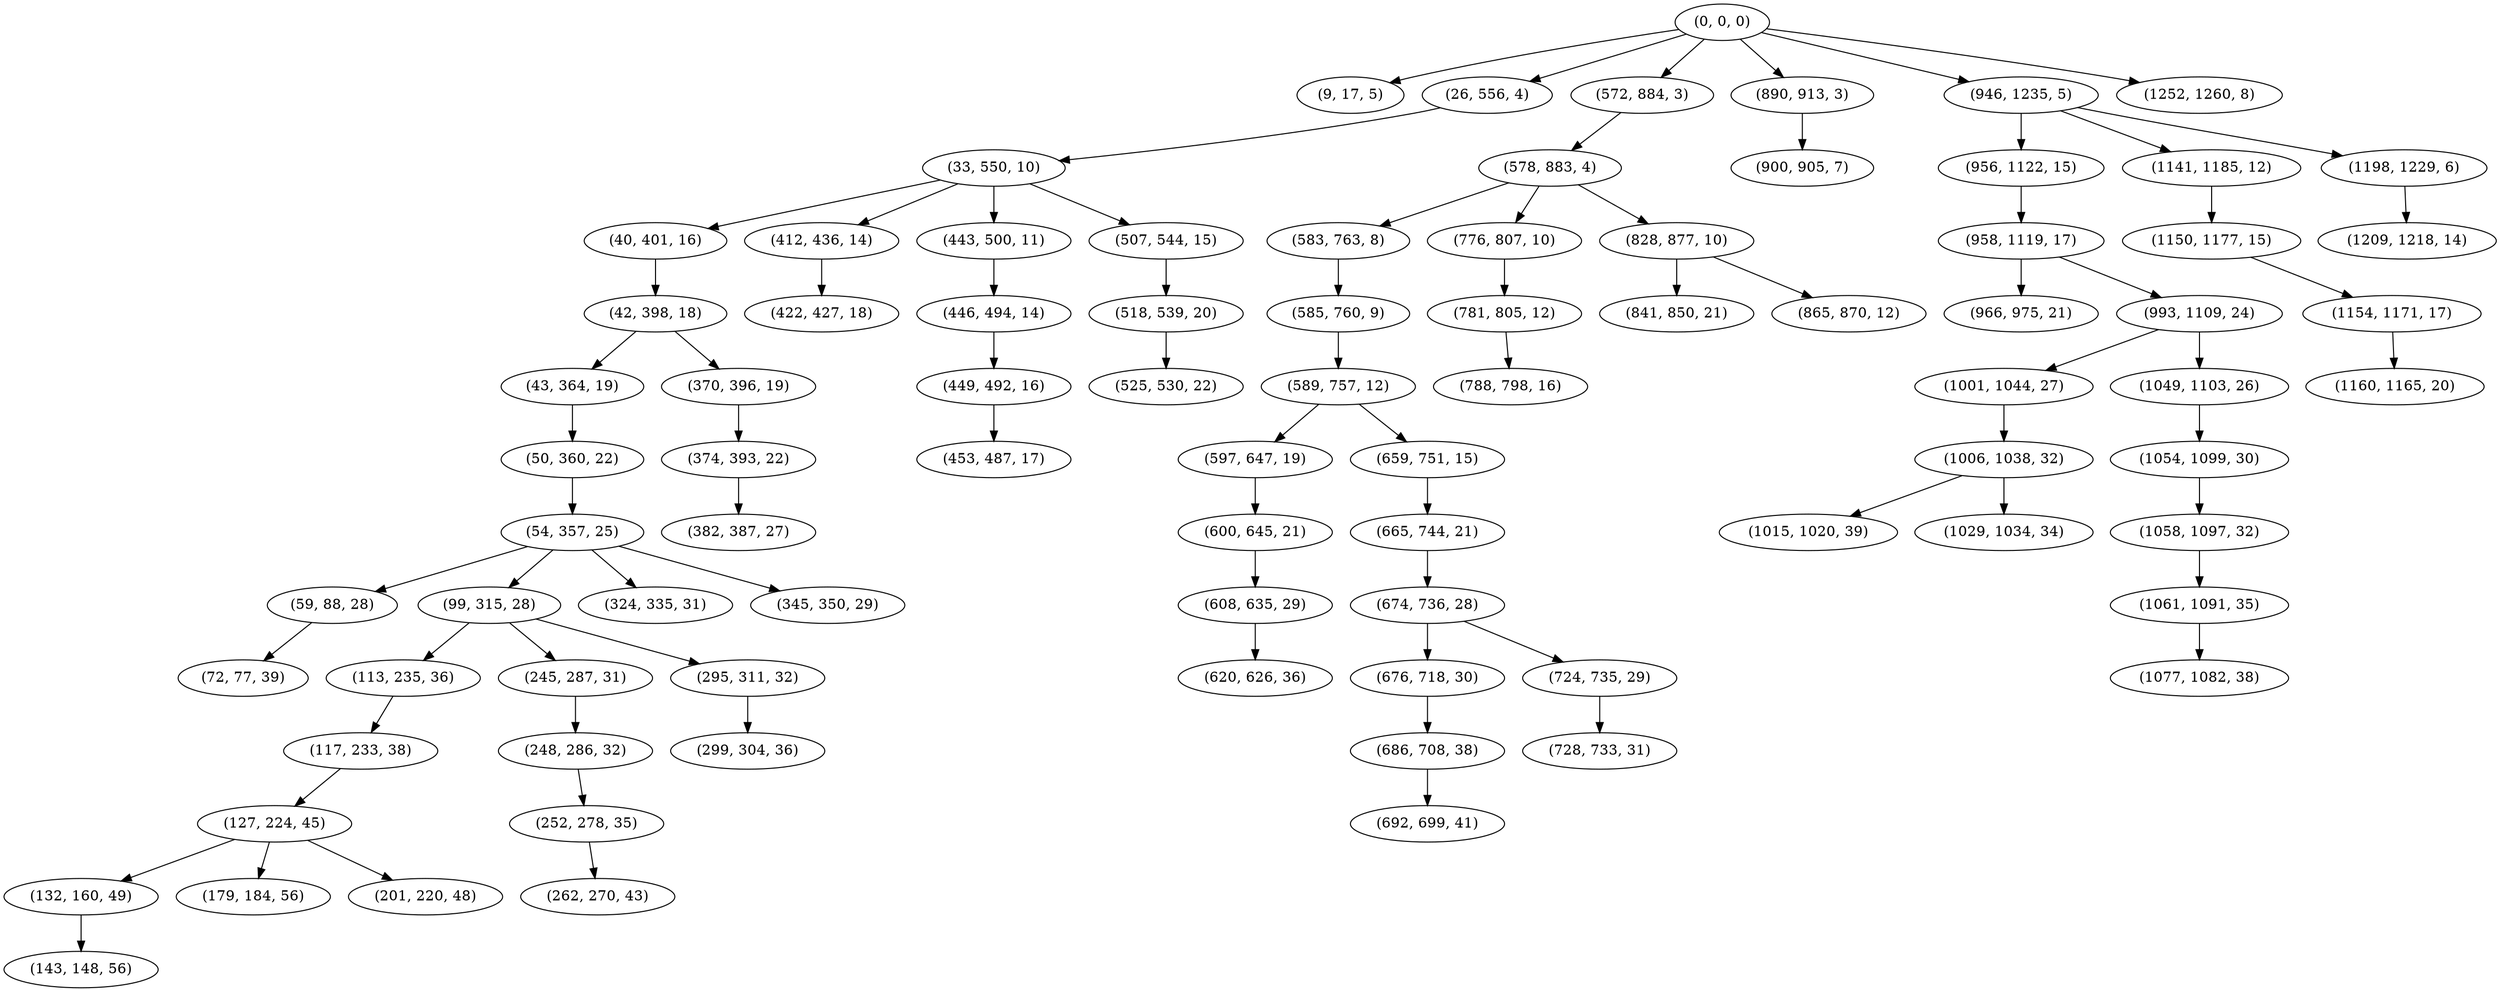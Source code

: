 digraph tree {
    "(0, 0, 0)";
    "(9, 17, 5)";
    "(26, 556, 4)";
    "(33, 550, 10)";
    "(40, 401, 16)";
    "(42, 398, 18)";
    "(43, 364, 19)";
    "(50, 360, 22)";
    "(54, 357, 25)";
    "(59, 88, 28)";
    "(72, 77, 39)";
    "(99, 315, 28)";
    "(113, 235, 36)";
    "(117, 233, 38)";
    "(127, 224, 45)";
    "(132, 160, 49)";
    "(143, 148, 56)";
    "(179, 184, 56)";
    "(201, 220, 48)";
    "(245, 287, 31)";
    "(248, 286, 32)";
    "(252, 278, 35)";
    "(262, 270, 43)";
    "(295, 311, 32)";
    "(299, 304, 36)";
    "(324, 335, 31)";
    "(345, 350, 29)";
    "(370, 396, 19)";
    "(374, 393, 22)";
    "(382, 387, 27)";
    "(412, 436, 14)";
    "(422, 427, 18)";
    "(443, 500, 11)";
    "(446, 494, 14)";
    "(449, 492, 16)";
    "(453, 487, 17)";
    "(507, 544, 15)";
    "(518, 539, 20)";
    "(525, 530, 22)";
    "(572, 884, 3)";
    "(578, 883, 4)";
    "(583, 763, 8)";
    "(585, 760, 9)";
    "(589, 757, 12)";
    "(597, 647, 19)";
    "(600, 645, 21)";
    "(608, 635, 29)";
    "(620, 626, 36)";
    "(659, 751, 15)";
    "(665, 744, 21)";
    "(674, 736, 28)";
    "(676, 718, 30)";
    "(686, 708, 38)";
    "(692, 699, 41)";
    "(724, 735, 29)";
    "(728, 733, 31)";
    "(776, 807, 10)";
    "(781, 805, 12)";
    "(788, 798, 16)";
    "(828, 877, 10)";
    "(841, 850, 21)";
    "(865, 870, 12)";
    "(890, 913, 3)";
    "(900, 905, 7)";
    "(946, 1235, 5)";
    "(956, 1122, 15)";
    "(958, 1119, 17)";
    "(966, 975, 21)";
    "(993, 1109, 24)";
    "(1001, 1044, 27)";
    "(1006, 1038, 32)";
    "(1015, 1020, 39)";
    "(1029, 1034, 34)";
    "(1049, 1103, 26)";
    "(1054, 1099, 30)";
    "(1058, 1097, 32)";
    "(1061, 1091, 35)";
    "(1077, 1082, 38)";
    "(1141, 1185, 12)";
    "(1150, 1177, 15)";
    "(1154, 1171, 17)";
    "(1160, 1165, 20)";
    "(1198, 1229, 6)";
    "(1209, 1218, 14)";
    "(1252, 1260, 8)";
    "(0, 0, 0)" -> "(9, 17, 5)";
    "(0, 0, 0)" -> "(26, 556, 4)";
    "(0, 0, 0)" -> "(572, 884, 3)";
    "(0, 0, 0)" -> "(890, 913, 3)";
    "(0, 0, 0)" -> "(946, 1235, 5)";
    "(0, 0, 0)" -> "(1252, 1260, 8)";
    "(26, 556, 4)" -> "(33, 550, 10)";
    "(33, 550, 10)" -> "(40, 401, 16)";
    "(33, 550, 10)" -> "(412, 436, 14)";
    "(33, 550, 10)" -> "(443, 500, 11)";
    "(33, 550, 10)" -> "(507, 544, 15)";
    "(40, 401, 16)" -> "(42, 398, 18)";
    "(42, 398, 18)" -> "(43, 364, 19)";
    "(42, 398, 18)" -> "(370, 396, 19)";
    "(43, 364, 19)" -> "(50, 360, 22)";
    "(50, 360, 22)" -> "(54, 357, 25)";
    "(54, 357, 25)" -> "(59, 88, 28)";
    "(54, 357, 25)" -> "(99, 315, 28)";
    "(54, 357, 25)" -> "(324, 335, 31)";
    "(54, 357, 25)" -> "(345, 350, 29)";
    "(59, 88, 28)" -> "(72, 77, 39)";
    "(99, 315, 28)" -> "(113, 235, 36)";
    "(99, 315, 28)" -> "(245, 287, 31)";
    "(99, 315, 28)" -> "(295, 311, 32)";
    "(113, 235, 36)" -> "(117, 233, 38)";
    "(117, 233, 38)" -> "(127, 224, 45)";
    "(127, 224, 45)" -> "(132, 160, 49)";
    "(127, 224, 45)" -> "(179, 184, 56)";
    "(127, 224, 45)" -> "(201, 220, 48)";
    "(132, 160, 49)" -> "(143, 148, 56)";
    "(245, 287, 31)" -> "(248, 286, 32)";
    "(248, 286, 32)" -> "(252, 278, 35)";
    "(252, 278, 35)" -> "(262, 270, 43)";
    "(295, 311, 32)" -> "(299, 304, 36)";
    "(370, 396, 19)" -> "(374, 393, 22)";
    "(374, 393, 22)" -> "(382, 387, 27)";
    "(412, 436, 14)" -> "(422, 427, 18)";
    "(443, 500, 11)" -> "(446, 494, 14)";
    "(446, 494, 14)" -> "(449, 492, 16)";
    "(449, 492, 16)" -> "(453, 487, 17)";
    "(507, 544, 15)" -> "(518, 539, 20)";
    "(518, 539, 20)" -> "(525, 530, 22)";
    "(572, 884, 3)" -> "(578, 883, 4)";
    "(578, 883, 4)" -> "(583, 763, 8)";
    "(578, 883, 4)" -> "(776, 807, 10)";
    "(578, 883, 4)" -> "(828, 877, 10)";
    "(583, 763, 8)" -> "(585, 760, 9)";
    "(585, 760, 9)" -> "(589, 757, 12)";
    "(589, 757, 12)" -> "(597, 647, 19)";
    "(589, 757, 12)" -> "(659, 751, 15)";
    "(597, 647, 19)" -> "(600, 645, 21)";
    "(600, 645, 21)" -> "(608, 635, 29)";
    "(608, 635, 29)" -> "(620, 626, 36)";
    "(659, 751, 15)" -> "(665, 744, 21)";
    "(665, 744, 21)" -> "(674, 736, 28)";
    "(674, 736, 28)" -> "(676, 718, 30)";
    "(674, 736, 28)" -> "(724, 735, 29)";
    "(676, 718, 30)" -> "(686, 708, 38)";
    "(686, 708, 38)" -> "(692, 699, 41)";
    "(724, 735, 29)" -> "(728, 733, 31)";
    "(776, 807, 10)" -> "(781, 805, 12)";
    "(781, 805, 12)" -> "(788, 798, 16)";
    "(828, 877, 10)" -> "(841, 850, 21)";
    "(828, 877, 10)" -> "(865, 870, 12)";
    "(890, 913, 3)" -> "(900, 905, 7)";
    "(946, 1235, 5)" -> "(956, 1122, 15)";
    "(946, 1235, 5)" -> "(1141, 1185, 12)";
    "(946, 1235, 5)" -> "(1198, 1229, 6)";
    "(956, 1122, 15)" -> "(958, 1119, 17)";
    "(958, 1119, 17)" -> "(966, 975, 21)";
    "(958, 1119, 17)" -> "(993, 1109, 24)";
    "(993, 1109, 24)" -> "(1001, 1044, 27)";
    "(993, 1109, 24)" -> "(1049, 1103, 26)";
    "(1001, 1044, 27)" -> "(1006, 1038, 32)";
    "(1006, 1038, 32)" -> "(1015, 1020, 39)";
    "(1006, 1038, 32)" -> "(1029, 1034, 34)";
    "(1049, 1103, 26)" -> "(1054, 1099, 30)";
    "(1054, 1099, 30)" -> "(1058, 1097, 32)";
    "(1058, 1097, 32)" -> "(1061, 1091, 35)";
    "(1061, 1091, 35)" -> "(1077, 1082, 38)";
    "(1141, 1185, 12)" -> "(1150, 1177, 15)";
    "(1150, 1177, 15)" -> "(1154, 1171, 17)";
    "(1154, 1171, 17)" -> "(1160, 1165, 20)";
    "(1198, 1229, 6)" -> "(1209, 1218, 14)";
}
